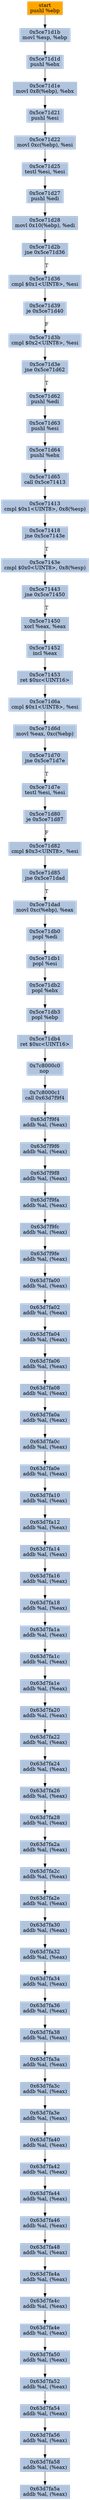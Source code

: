 digraph G {
node[shape=rectangle,style=filled,fillcolor=lightsteelblue,color=lightsteelblue]
bgcolor="transparent"
a0x5ce71d1apushl_ebp[label="start\npushl %ebp",color="lightgrey",fillcolor="orange"];
a0x5ce71d1bmovl_esp_ebp[label="0x5ce71d1b\nmovl %esp, %ebp"];
a0x5ce71d1dpushl_ebx[label="0x5ce71d1d\npushl %ebx"];
a0x5ce71d1emovl_0x8ebp__ebx[label="0x5ce71d1e\nmovl 0x8(%ebp), %ebx"];
a0x5ce71d21pushl_esi[label="0x5ce71d21\npushl %esi"];
a0x5ce71d22movl_0xcebp__esi[label="0x5ce71d22\nmovl 0xc(%ebp), %esi"];
a0x5ce71d25testl_esi_esi[label="0x5ce71d25\ntestl %esi, %esi"];
a0x5ce71d27pushl_edi[label="0x5ce71d27\npushl %edi"];
a0x5ce71d28movl_0x10ebp__edi[label="0x5ce71d28\nmovl 0x10(%ebp), %edi"];
a0x5ce71d2bjne_0x5ce71d36[label="0x5ce71d2b\njne 0x5ce71d36"];
a0x5ce71d36cmpl_0x1UINT8_esi[label="0x5ce71d36\ncmpl $0x1<UINT8>, %esi"];
a0x5ce71d39je_0x5ce71d40[label="0x5ce71d39\nje 0x5ce71d40"];
a0x5ce71d3bcmpl_0x2UINT8_esi[label="0x5ce71d3b\ncmpl $0x2<UINT8>, %esi"];
a0x5ce71d3ejne_0x5ce71d62[label="0x5ce71d3e\njne 0x5ce71d62"];
a0x5ce71d62pushl_edi[label="0x5ce71d62\npushl %edi"];
a0x5ce71d63pushl_esi[label="0x5ce71d63\npushl %esi"];
a0x5ce71d64pushl_ebx[label="0x5ce71d64\npushl %ebx"];
a0x5ce71d65call_0x5ce71413[label="0x5ce71d65\ncall 0x5ce71413"];
a0x5ce71413cmpl_0x1UINT8_0x8esp_[label="0x5ce71413\ncmpl $0x1<UINT8>, 0x8(%esp)"];
a0x5ce71418jne_0x5ce7143e[label="0x5ce71418\njne 0x5ce7143e"];
a0x5ce7143ecmpl_0x0UINT8_0x8esp_[label="0x5ce7143e\ncmpl $0x0<UINT8>, 0x8(%esp)"];
a0x5ce71443jne_0x5ce71450[label="0x5ce71443\njne 0x5ce71450"];
a0x5ce71450xorl_eax_eax[label="0x5ce71450\nxorl %eax, %eax"];
a0x5ce71452incl_eax[label="0x5ce71452\nincl %eax"];
a0x5ce71453ret_0xcUINT16[label="0x5ce71453\nret $0xc<UINT16>"];
a0x5ce71d6acmpl_0x1UINT8_esi[label="0x5ce71d6a\ncmpl $0x1<UINT8>, %esi"];
a0x5ce71d6dmovl_eax_0xcebp_[label="0x5ce71d6d\nmovl %eax, 0xc(%ebp)"];
a0x5ce71d70jne_0x5ce71d7e[label="0x5ce71d70\njne 0x5ce71d7e"];
a0x5ce71d7etestl_esi_esi[label="0x5ce71d7e\ntestl %esi, %esi"];
a0x5ce71d80je_0x5ce71d87[label="0x5ce71d80\nje 0x5ce71d87"];
a0x5ce71d82cmpl_0x3UINT8_esi[label="0x5ce71d82\ncmpl $0x3<UINT8>, %esi"];
a0x5ce71d85jne_0x5ce71dad[label="0x5ce71d85\njne 0x5ce71dad"];
a0x5ce71dadmovl_0xcebp__eax[label="0x5ce71dad\nmovl 0xc(%ebp), %eax"];
a0x5ce71db0popl_edi[label="0x5ce71db0\npopl %edi"];
a0x5ce71db1popl_esi[label="0x5ce71db1\npopl %esi"];
a0x5ce71db2popl_ebx[label="0x5ce71db2\npopl %ebx"];
a0x5ce71db3popl_ebp[label="0x5ce71db3\npopl %ebp"];
a0x5ce71db4ret_0xcUINT16[label="0x5ce71db4\nret $0xc<UINT16>"];
a0x7c8000c0nop_[label="0x7c8000c0\nnop "];
a0x7c8000c1call_0x63d7f9f4[label="0x7c8000c1\ncall 0x63d7f9f4"];
a0x63d7f9f4addb_al_eax_[label="0x63d7f9f4\naddb %al, (%eax)"];
a0x63d7f9f6addb_al_eax_[label="0x63d7f9f6\naddb %al, (%eax)"];
a0x63d7f9f8addb_al_eax_[label="0x63d7f9f8\naddb %al, (%eax)"];
a0x63d7f9faaddb_al_eax_[label="0x63d7f9fa\naddb %al, (%eax)"];
a0x63d7f9fcaddb_al_eax_[label="0x63d7f9fc\naddb %al, (%eax)"];
a0x63d7f9feaddb_al_eax_[label="0x63d7f9fe\naddb %al, (%eax)"];
a0x63d7fa00addb_al_eax_[label="0x63d7fa00\naddb %al, (%eax)"];
a0x63d7fa02addb_al_eax_[label="0x63d7fa02\naddb %al, (%eax)"];
a0x63d7fa04addb_al_eax_[label="0x63d7fa04\naddb %al, (%eax)"];
a0x63d7fa06addb_al_eax_[label="0x63d7fa06\naddb %al, (%eax)"];
a0x63d7fa08addb_al_eax_[label="0x63d7fa08\naddb %al, (%eax)"];
a0x63d7fa0aaddb_al_eax_[label="0x63d7fa0a\naddb %al, (%eax)"];
a0x63d7fa0caddb_al_eax_[label="0x63d7fa0c\naddb %al, (%eax)"];
a0x63d7fa0eaddb_al_eax_[label="0x63d7fa0e\naddb %al, (%eax)"];
a0x63d7fa10addb_al_eax_[label="0x63d7fa10\naddb %al, (%eax)"];
a0x63d7fa12addb_al_eax_[label="0x63d7fa12\naddb %al, (%eax)"];
a0x63d7fa14addb_al_eax_[label="0x63d7fa14\naddb %al, (%eax)"];
a0x63d7fa16addb_al_eax_[label="0x63d7fa16\naddb %al, (%eax)"];
a0x63d7fa18addb_al_eax_[label="0x63d7fa18\naddb %al, (%eax)"];
a0x63d7fa1aaddb_al_eax_[label="0x63d7fa1a\naddb %al, (%eax)"];
a0x63d7fa1caddb_al_eax_[label="0x63d7fa1c\naddb %al, (%eax)"];
a0x63d7fa1eaddb_al_eax_[label="0x63d7fa1e\naddb %al, (%eax)"];
a0x63d7fa20addb_al_eax_[label="0x63d7fa20\naddb %al, (%eax)"];
a0x63d7fa22addb_al_eax_[label="0x63d7fa22\naddb %al, (%eax)"];
a0x63d7fa24addb_al_eax_[label="0x63d7fa24\naddb %al, (%eax)"];
a0x63d7fa26addb_al_eax_[label="0x63d7fa26\naddb %al, (%eax)"];
a0x63d7fa28addb_al_eax_[label="0x63d7fa28\naddb %al, (%eax)"];
a0x63d7fa2aaddb_al_eax_[label="0x63d7fa2a\naddb %al, (%eax)"];
a0x63d7fa2caddb_al_eax_[label="0x63d7fa2c\naddb %al, (%eax)"];
a0x63d7fa2eaddb_al_eax_[label="0x63d7fa2e\naddb %al, (%eax)"];
a0x63d7fa30addb_al_eax_[label="0x63d7fa30\naddb %al, (%eax)"];
a0x63d7fa32addb_al_eax_[label="0x63d7fa32\naddb %al, (%eax)"];
a0x63d7fa34addb_al_eax_[label="0x63d7fa34\naddb %al, (%eax)"];
a0x63d7fa36addb_al_eax_[label="0x63d7fa36\naddb %al, (%eax)"];
a0x63d7fa38addb_al_eax_[label="0x63d7fa38\naddb %al, (%eax)"];
a0x63d7fa3aaddb_al_eax_[label="0x63d7fa3a\naddb %al, (%eax)"];
a0x63d7fa3caddb_al_eax_[label="0x63d7fa3c\naddb %al, (%eax)"];
a0x63d7fa3eaddb_al_eax_[label="0x63d7fa3e\naddb %al, (%eax)"];
a0x63d7fa40addb_al_eax_[label="0x63d7fa40\naddb %al, (%eax)"];
a0x63d7fa42addb_al_eax_[label="0x63d7fa42\naddb %al, (%eax)"];
a0x63d7fa44addb_al_eax_[label="0x63d7fa44\naddb %al, (%eax)"];
a0x63d7fa46addb_al_eax_[label="0x63d7fa46\naddb %al, (%eax)"];
a0x63d7fa48addb_al_eax_[label="0x63d7fa48\naddb %al, (%eax)"];
a0x63d7fa4aaddb_al_eax_[label="0x63d7fa4a\naddb %al, (%eax)"];
a0x63d7fa4caddb_al_eax_[label="0x63d7fa4c\naddb %al, (%eax)"];
a0x63d7fa4eaddb_al_eax_[label="0x63d7fa4e\naddb %al, (%eax)"];
a0x63d7fa50addb_al_eax_[label="0x63d7fa50\naddb %al, (%eax)"];
a0x63d7fa52addb_al_eax_[label="0x63d7fa52\naddb %al, (%eax)"];
a0x63d7fa54addb_al_eax_[label="0x63d7fa54\naddb %al, (%eax)"];
a0x63d7fa56addb_al_eax_[label="0x63d7fa56\naddb %al, (%eax)"];
a0x63d7fa58addb_al_eax_[label="0x63d7fa58\naddb %al, (%eax)"];
a0x63d7fa5aaddb_al_eax_[label="0x63d7fa5a\naddb %al, (%eax)"];
a0x5ce71d1apushl_ebp -> a0x5ce71d1bmovl_esp_ebp [color="#000000"];
a0x5ce71d1bmovl_esp_ebp -> a0x5ce71d1dpushl_ebx [color="#000000"];
a0x5ce71d1dpushl_ebx -> a0x5ce71d1emovl_0x8ebp__ebx [color="#000000"];
a0x5ce71d1emovl_0x8ebp__ebx -> a0x5ce71d21pushl_esi [color="#000000"];
a0x5ce71d21pushl_esi -> a0x5ce71d22movl_0xcebp__esi [color="#000000"];
a0x5ce71d22movl_0xcebp__esi -> a0x5ce71d25testl_esi_esi [color="#000000"];
a0x5ce71d25testl_esi_esi -> a0x5ce71d27pushl_edi [color="#000000"];
a0x5ce71d27pushl_edi -> a0x5ce71d28movl_0x10ebp__edi [color="#000000"];
a0x5ce71d28movl_0x10ebp__edi -> a0x5ce71d2bjne_0x5ce71d36 [color="#000000"];
a0x5ce71d2bjne_0x5ce71d36 -> a0x5ce71d36cmpl_0x1UINT8_esi [color="#000000",label="T"];
a0x5ce71d36cmpl_0x1UINT8_esi -> a0x5ce71d39je_0x5ce71d40 [color="#000000"];
a0x5ce71d39je_0x5ce71d40 -> a0x5ce71d3bcmpl_0x2UINT8_esi [color="#000000",label="F"];
a0x5ce71d3bcmpl_0x2UINT8_esi -> a0x5ce71d3ejne_0x5ce71d62 [color="#000000"];
a0x5ce71d3ejne_0x5ce71d62 -> a0x5ce71d62pushl_edi [color="#000000",label="T"];
a0x5ce71d62pushl_edi -> a0x5ce71d63pushl_esi [color="#000000"];
a0x5ce71d63pushl_esi -> a0x5ce71d64pushl_ebx [color="#000000"];
a0x5ce71d64pushl_ebx -> a0x5ce71d65call_0x5ce71413 [color="#000000"];
a0x5ce71d65call_0x5ce71413 -> a0x5ce71413cmpl_0x1UINT8_0x8esp_ [color="#000000"];
a0x5ce71413cmpl_0x1UINT8_0x8esp_ -> a0x5ce71418jne_0x5ce7143e [color="#000000"];
a0x5ce71418jne_0x5ce7143e -> a0x5ce7143ecmpl_0x0UINT8_0x8esp_ [color="#000000",label="T"];
a0x5ce7143ecmpl_0x0UINT8_0x8esp_ -> a0x5ce71443jne_0x5ce71450 [color="#000000"];
a0x5ce71443jne_0x5ce71450 -> a0x5ce71450xorl_eax_eax [color="#000000",label="T"];
a0x5ce71450xorl_eax_eax -> a0x5ce71452incl_eax [color="#000000"];
a0x5ce71452incl_eax -> a0x5ce71453ret_0xcUINT16 [color="#000000"];
a0x5ce71453ret_0xcUINT16 -> a0x5ce71d6acmpl_0x1UINT8_esi [color="#000000"];
a0x5ce71d6acmpl_0x1UINT8_esi -> a0x5ce71d6dmovl_eax_0xcebp_ [color="#000000"];
a0x5ce71d6dmovl_eax_0xcebp_ -> a0x5ce71d70jne_0x5ce71d7e [color="#000000"];
a0x5ce71d70jne_0x5ce71d7e -> a0x5ce71d7etestl_esi_esi [color="#000000",label="T"];
a0x5ce71d7etestl_esi_esi -> a0x5ce71d80je_0x5ce71d87 [color="#000000"];
a0x5ce71d80je_0x5ce71d87 -> a0x5ce71d82cmpl_0x3UINT8_esi [color="#000000",label="F"];
a0x5ce71d82cmpl_0x3UINT8_esi -> a0x5ce71d85jne_0x5ce71dad [color="#000000"];
a0x5ce71d85jne_0x5ce71dad -> a0x5ce71dadmovl_0xcebp__eax [color="#000000",label="T"];
a0x5ce71dadmovl_0xcebp__eax -> a0x5ce71db0popl_edi [color="#000000"];
a0x5ce71db0popl_edi -> a0x5ce71db1popl_esi [color="#000000"];
a0x5ce71db1popl_esi -> a0x5ce71db2popl_ebx [color="#000000"];
a0x5ce71db2popl_ebx -> a0x5ce71db3popl_ebp [color="#000000"];
a0x5ce71db3popl_ebp -> a0x5ce71db4ret_0xcUINT16 [color="#000000"];
a0x5ce71db4ret_0xcUINT16 -> a0x7c8000c0nop_ [color="#000000"];
a0x7c8000c0nop_ -> a0x7c8000c1call_0x63d7f9f4 [color="#000000"];
a0x7c8000c1call_0x63d7f9f4 -> a0x63d7f9f4addb_al_eax_ [color="#000000"];
a0x63d7f9f4addb_al_eax_ -> a0x63d7f9f6addb_al_eax_ [color="#000000"];
a0x63d7f9f6addb_al_eax_ -> a0x63d7f9f8addb_al_eax_ [color="#000000"];
a0x63d7f9f8addb_al_eax_ -> a0x63d7f9faaddb_al_eax_ [color="#000000"];
a0x63d7f9faaddb_al_eax_ -> a0x63d7f9fcaddb_al_eax_ [color="#000000"];
a0x63d7f9fcaddb_al_eax_ -> a0x63d7f9feaddb_al_eax_ [color="#000000"];
a0x63d7f9feaddb_al_eax_ -> a0x63d7fa00addb_al_eax_ [color="#000000"];
a0x63d7fa00addb_al_eax_ -> a0x63d7fa02addb_al_eax_ [color="#000000"];
a0x63d7fa02addb_al_eax_ -> a0x63d7fa04addb_al_eax_ [color="#000000"];
a0x63d7fa04addb_al_eax_ -> a0x63d7fa06addb_al_eax_ [color="#000000"];
a0x63d7fa06addb_al_eax_ -> a0x63d7fa08addb_al_eax_ [color="#000000"];
a0x63d7fa08addb_al_eax_ -> a0x63d7fa0aaddb_al_eax_ [color="#000000"];
a0x63d7fa0aaddb_al_eax_ -> a0x63d7fa0caddb_al_eax_ [color="#000000"];
a0x63d7fa0caddb_al_eax_ -> a0x63d7fa0eaddb_al_eax_ [color="#000000"];
a0x63d7fa0eaddb_al_eax_ -> a0x63d7fa10addb_al_eax_ [color="#000000"];
a0x63d7fa10addb_al_eax_ -> a0x63d7fa12addb_al_eax_ [color="#000000"];
a0x63d7fa12addb_al_eax_ -> a0x63d7fa14addb_al_eax_ [color="#000000"];
a0x63d7fa14addb_al_eax_ -> a0x63d7fa16addb_al_eax_ [color="#000000"];
a0x63d7fa16addb_al_eax_ -> a0x63d7fa18addb_al_eax_ [color="#000000"];
a0x63d7fa18addb_al_eax_ -> a0x63d7fa1aaddb_al_eax_ [color="#000000"];
a0x63d7fa1aaddb_al_eax_ -> a0x63d7fa1caddb_al_eax_ [color="#000000"];
a0x63d7fa1caddb_al_eax_ -> a0x63d7fa1eaddb_al_eax_ [color="#000000"];
a0x63d7fa1eaddb_al_eax_ -> a0x63d7fa20addb_al_eax_ [color="#000000"];
a0x63d7fa20addb_al_eax_ -> a0x63d7fa22addb_al_eax_ [color="#000000"];
a0x63d7fa22addb_al_eax_ -> a0x63d7fa24addb_al_eax_ [color="#000000"];
a0x63d7fa24addb_al_eax_ -> a0x63d7fa26addb_al_eax_ [color="#000000"];
a0x63d7fa26addb_al_eax_ -> a0x63d7fa28addb_al_eax_ [color="#000000"];
a0x63d7fa28addb_al_eax_ -> a0x63d7fa2aaddb_al_eax_ [color="#000000"];
a0x63d7fa2aaddb_al_eax_ -> a0x63d7fa2caddb_al_eax_ [color="#000000"];
a0x63d7fa2caddb_al_eax_ -> a0x63d7fa2eaddb_al_eax_ [color="#000000"];
a0x63d7fa2eaddb_al_eax_ -> a0x63d7fa30addb_al_eax_ [color="#000000"];
a0x63d7fa30addb_al_eax_ -> a0x63d7fa32addb_al_eax_ [color="#000000"];
a0x63d7fa32addb_al_eax_ -> a0x63d7fa34addb_al_eax_ [color="#000000"];
a0x63d7fa34addb_al_eax_ -> a0x63d7fa36addb_al_eax_ [color="#000000"];
a0x63d7fa36addb_al_eax_ -> a0x63d7fa38addb_al_eax_ [color="#000000"];
a0x63d7fa38addb_al_eax_ -> a0x63d7fa3aaddb_al_eax_ [color="#000000"];
a0x63d7fa3aaddb_al_eax_ -> a0x63d7fa3caddb_al_eax_ [color="#000000"];
a0x63d7fa3caddb_al_eax_ -> a0x63d7fa3eaddb_al_eax_ [color="#000000"];
a0x63d7fa3eaddb_al_eax_ -> a0x63d7fa40addb_al_eax_ [color="#000000"];
a0x63d7fa40addb_al_eax_ -> a0x63d7fa42addb_al_eax_ [color="#000000"];
a0x63d7fa42addb_al_eax_ -> a0x63d7fa44addb_al_eax_ [color="#000000"];
a0x63d7fa44addb_al_eax_ -> a0x63d7fa46addb_al_eax_ [color="#000000"];
a0x63d7fa46addb_al_eax_ -> a0x63d7fa48addb_al_eax_ [color="#000000"];
a0x63d7fa48addb_al_eax_ -> a0x63d7fa4aaddb_al_eax_ [color="#000000"];
a0x63d7fa4aaddb_al_eax_ -> a0x63d7fa4caddb_al_eax_ [color="#000000"];
a0x63d7fa4caddb_al_eax_ -> a0x63d7fa4eaddb_al_eax_ [color="#000000"];
a0x63d7fa4eaddb_al_eax_ -> a0x63d7fa50addb_al_eax_ [color="#000000"];
a0x63d7fa50addb_al_eax_ -> a0x63d7fa52addb_al_eax_ [color="#000000"];
a0x63d7fa52addb_al_eax_ -> a0x63d7fa54addb_al_eax_ [color="#000000"];
a0x63d7fa54addb_al_eax_ -> a0x63d7fa56addb_al_eax_ [color="#000000"];
a0x63d7fa56addb_al_eax_ -> a0x63d7fa58addb_al_eax_ [color="#000000"];
a0x63d7fa58addb_al_eax_ -> a0x63d7fa5aaddb_al_eax_ [color="#000000"];
}
